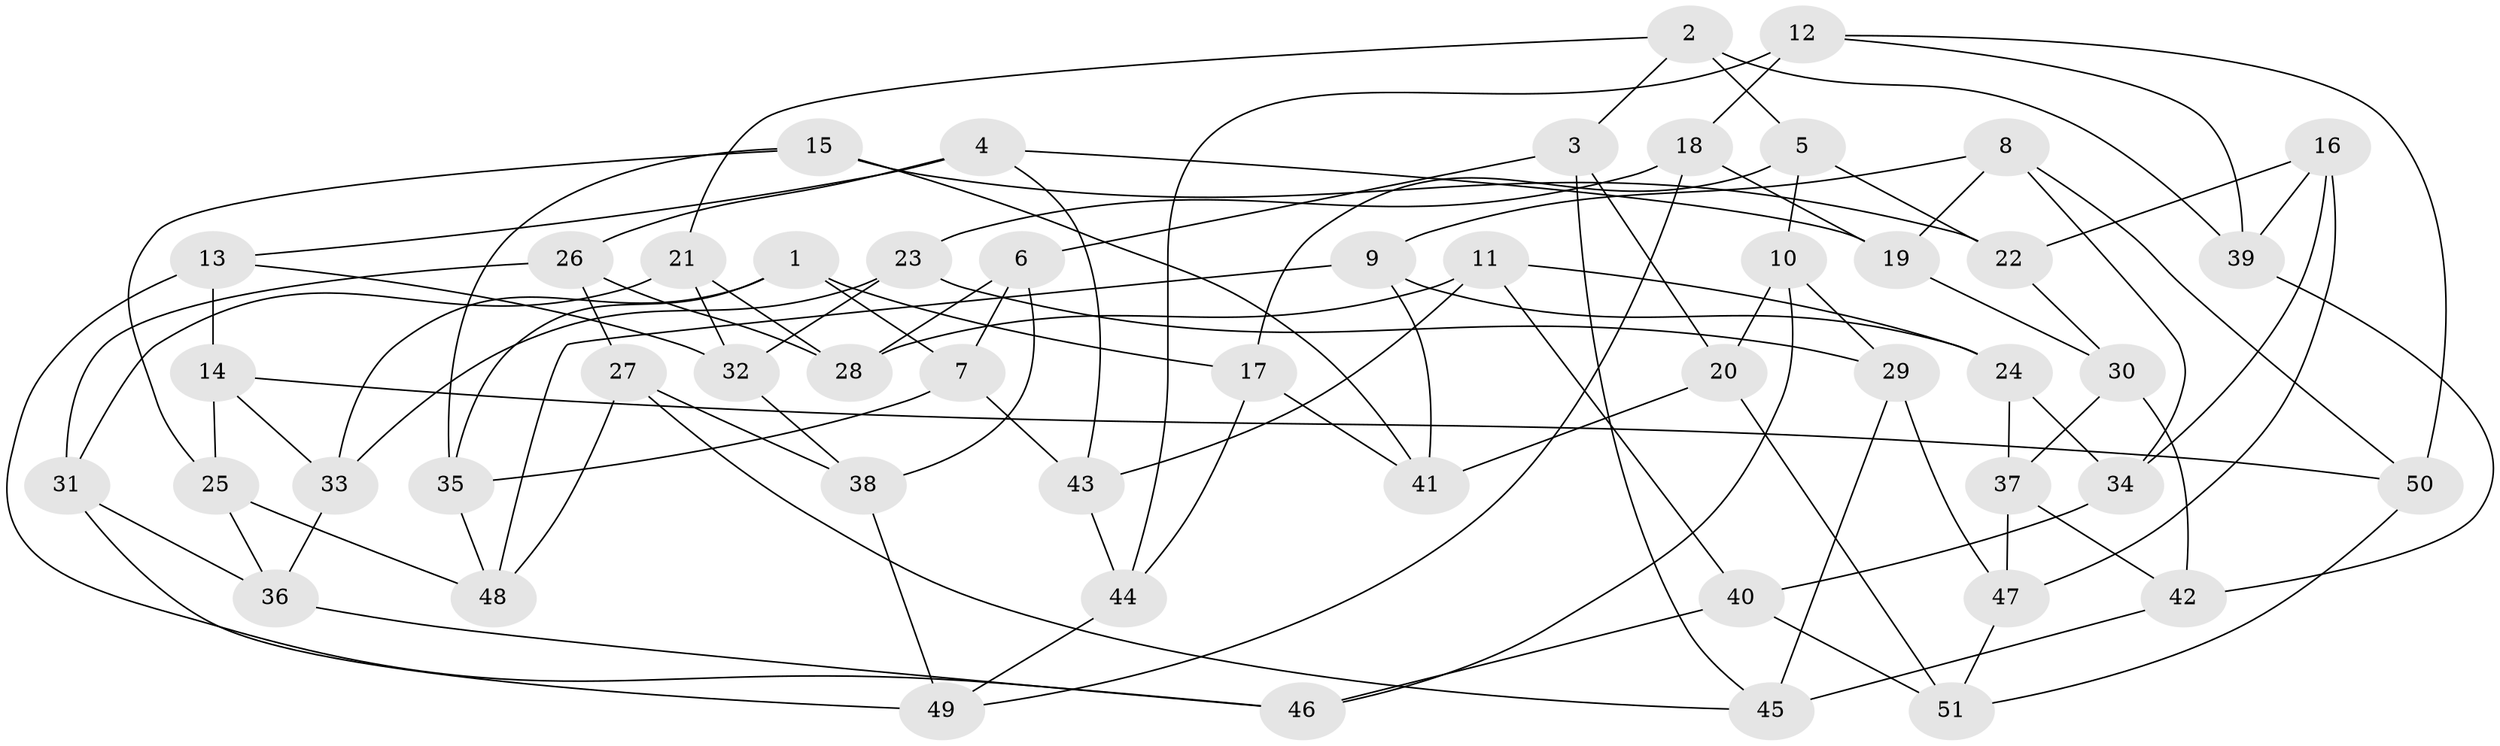 // Generated by graph-tools (version 1.1) at 2025/50/03/09/25 03:50:55]
// undirected, 51 vertices, 102 edges
graph export_dot {
graph [start="1"]
  node [color=gray90,style=filled];
  1;
  2;
  3;
  4;
  5;
  6;
  7;
  8;
  9;
  10;
  11;
  12;
  13;
  14;
  15;
  16;
  17;
  18;
  19;
  20;
  21;
  22;
  23;
  24;
  25;
  26;
  27;
  28;
  29;
  30;
  31;
  32;
  33;
  34;
  35;
  36;
  37;
  38;
  39;
  40;
  41;
  42;
  43;
  44;
  45;
  46;
  47;
  48;
  49;
  50;
  51;
  1 -- 33;
  1 -- 17;
  1 -- 7;
  1 -- 35;
  2 -- 21;
  2 -- 3;
  2 -- 39;
  2 -- 5;
  3 -- 45;
  3 -- 6;
  3 -- 20;
  4 -- 26;
  4 -- 43;
  4 -- 19;
  4 -- 13;
  5 -- 17;
  5 -- 22;
  5 -- 10;
  6 -- 28;
  6 -- 38;
  6 -- 7;
  7 -- 43;
  7 -- 35;
  8 -- 34;
  8 -- 50;
  8 -- 9;
  8 -- 19;
  9 -- 48;
  9 -- 24;
  9 -- 41;
  10 -- 20;
  10 -- 29;
  10 -- 46;
  11 -- 24;
  11 -- 43;
  11 -- 28;
  11 -- 40;
  12 -- 39;
  12 -- 44;
  12 -- 18;
  12 -- 50;
  13 -- 14;
  13 -- 32;
  13 -- 46;
  14 -- 50;
  14 -- 33;
  14 -- 25;
  15 -- 35;
  15 -- 25;
  15 -- 22;
  15 -- 41;
  16 -- 39;
  16 -- 34;
  16 -- 22;
  16 -- 47;
  17 -- 44;
  17 -- 41;
  18 -- 19;
  18 -- 49;
  18 -- 23;
  19 -- 30;
  20 -- 51;
  20 -- 41;
  21 -- 32;
  21 -- 31;
  21 -- 28;
  22 -- 30;
  23 -- 29;
  23 -- 33;
  23 -- 32;
  24 -- 34;
  24 -- 37;
  25 -- 36;
  25 -- 48;
  26 -- 31;
  26 -- 28;
  26 -- 27;
  27 -- 45;
  27 -- 48;
  27 -- 38;
  29 -- 47;
  29 -- 45;
  30 -- 42;
  30 -- 37;
  31 -- 49;
  31 -- 36;
  32 -- 38;
  33 -- 36;
  34 -- 40;
  35 -- 48;
  36 -- 46;
  37 -- 47;
  37 -- 42;
  38 -- 49;
  39 -- 42;
  40 -- 46;
  40 -- 51;
  42 -- 45;
  43 -- 44;
  44 -- 49;
  47 -- 51;
  50 -- 51;
}
